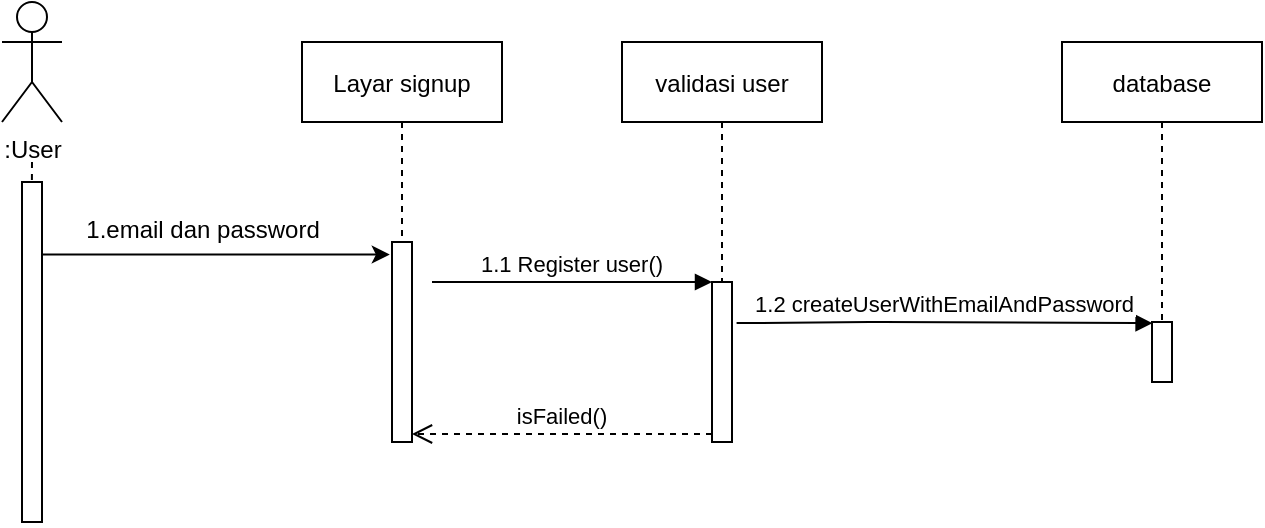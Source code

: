 <mxfile version="18.0.1" type="device"><diagram id="kgpKYQtTHZ0yAKxKKP6v" name="Page-1"><mxGraphModel dx="741" dy="435" grid="1" gridSize="10" guides="1" tooltips="1" connect="1" arrows="1" fold="1" page="1" pageScale="1" pageWidth="850" pageHeight="1100" math="0" shadow="0"><root><mxCell id="0"/><mxCell id="1" parent="0"/><mxCell id="3nuBFxr9cyL0pnOWT2aG-1" value="Layar signup" style="shape=umlLifeline;perimeter=lifelinePerimeter;container=1;collapsible=0;recursiveResize=0;rounded=0;shadow=0;strokeWidth=1;" parent="1" vertex="1"><mxGeometry x="220" y="80" width="100" height="200" as="geometry"/></mxCell><mxCell id="3nuBFxr9cyL0pnOWT2aG-2" value="" style="points=[];perimeter=orthogonalPerimeter;rounded=0;shadow=0;strokeWidth=1;" parent="3nuBFxr9cyL0pnOWT2aG-1" vertex="1"><mxGeometry x="45" y="100" width="10" height="100" as="geometry"/></mxCell><mxCell id="3nuBFxr9cyL0pnOWT2aG-5" value="validasi user" style="shape=umlLifeline;perimeter=lifelinePerimeter;container=1;collapsible=0;recursiveResize=0;rounded=0;shadow=0;strokeWidth=1;" parent="1" vertex="1"><mxGeometry x="380" y="80" width="100" height="200" as="geometry"/></mxCell><mxCell id="3nuBFxr9cyL0pnOWT2aG-6" value="" style="points=[];perimeter=orthogonalPerimeter;rounded=0;shadow=0;strokeWidth=1;" parent="3nuBFxr9cyL0pnOWT2aG-5" vertex="1"><mxGeometry x="45" y="120" width="10" height="80" as="geometry"/></mxCell><mxCell id="3nuBFxr9cyL0pnOWT2aG-8" value="1.1 Register user()" style="verticalAlign=bottom;endArrow=block;entryX=0;entryY=0;shadow=0;strokeWidth=1;" parent="3nuBFxr9cyL0pnOWT2aG-5" edge="1"><mxGeometry relative="1" as="geometry"><mxPoint x="-95" y="120" as="sourcePoint"/><mxPoint x="45" y="120.0" as="targetPoint"/><Array as="points"><mxPoint x="-20" y="120"/></Array></mxGeometry></mxCell><mxCell id="3nuBFxr9cyL0pnOWT2aG-7" value="isFailed()" style="verticalAlign=bottom;endArrow=open;dashed=1;endSize=8;exitX=0;exitY=0.95;shadow=0;strokeWidth=1;" parent="1" source="3nuBFxr9cyL0pnOWT2aG-6" target="3nuBFxr9cyL0pnOWT2aG-2" edge="1"><mxGeometry relative="1" as="geometry"><mxPoint x="275" y="236" as="targetPoint"/></mxGeometry></mxCell><mxCell id="d-2OW_0orGtFzGrd2AQe-2" value=":User" style="shape=umlActor;verticalLabelPosition=bottom;verticalAlign=top;html=1;outlineConnect=0;" parent="1" vertex="1"><mxGeometry x="70" y="60" width="30" height="60" as="geometry"/></mxCell><mxCell id="d-2OW_0orGtFzGrd2AQe-3" value="" style="endArrow=none;dashed=1;html=1;rounded=0;entryX=0.4;entryY=1.002;entryDx=0;entryDy=0;entryPerimeter=0;" parent="1" target="d-2OW_0orGtFzGrd2AQe-8" edge="1"><mxGeometry width="50" height="50" relative="1" as="geometry"><mxPoint x="85" y="140" as="sourcePoint"/><mxPoint x="85" y="403.556" as="targetPoint"/></mxGeometry></mxCell><mxCell id="d-2OW_0orGtFzGrd2AQe-4" value="" style="endArrow=classic;html=1;rounded=0;entryX=-0.111;entryY=0.063;entryDx=0;entryDy=0;entryPerimeter=0;" parent="1" source="d-2OW_0orGtFzGrd2AQe-8" target="3nuBFxr9cyL0pnOWT2aG-2" edge="1"><mxGeometry width="50" height="50" relative="1" as="geometry"><mxPoint x="90" y="162" as="sourcePoint"/><mxPoint x="330" y="210" as="targetPoint"/></mxGeometry></mxCell><mxCell id="d-2OW_0orGtFzGrd2AQe-7" value="&lt;span style=&quot;font-weight: normal&quot;&gt;&lt;font style=&quot;font-size: 12px&quot;&gt;1.email dan password&lt;/font&gt;&lt;/span&gt;" style="text;strokeColor=none;fillColor=none;html=1;fontSize=24;fontStyle=1;verticalAlign=middle;align=center;" parent="1" vertex="1"><mxGeometry x="120" y="150" width="100" height="40" as="geometry"/></mxCell><mxCell id="d-2OW_0orGtFzGrd2AQe-8" value="" style="points=[];perimeter=orthogonalPerimeter;rounded=0;shadow=0;strokeWidth=1;" parent="1" vertex="1"><mxGeometry x="80" y="150" width="10" height="170" as="geometry"/></mxCell><mxCell id="d-2OW_0orGtFzGrd2AQe-9" value="1.2 createUserWithEmailAndPassword" style="verticalAlign=bottom;endArrow=block;entryX=0.029;entryY=0.019;shadow=0;strokeWidth=1;entryDx=0;entryDy=0;entryPerimeter=0;exitX=1.229;exitY=0.257;exitDx=0;exitDy=0;exitPerimeter=0;" parent="1" edge="1" target="d-2OW_0orGtFzGrd2AQe-11" source="3nuBFxr9cyL0pnOWT2aG-6"><mxGeometry relative="1" as="geometry"><mxPoint x="450" y="220" as="sourcePoint"/><mxPoint x="565" y="220.0" as="targetPoint"/><Array as="points"><mxPoint x="500" y="220"/></Array></mxGeometry></mxCell><mxCell id="d-2OW_0orGtFzGrd2AQe-10" value="database" style="shape=umlLifeline;perimeter=lifelinePerimeter;container=1;collapsible=0;recursiveResize=0;rounded=0;shadow=0;strokeWidth=1;" parent="1" vertex="1"><mxGeometry x="600" y="80" width="100" height="170" as="geometry"/></mxCell><mxCell id="d-2OW_0orGtFzGrd2AQe-11" value="" style="points=[];perimeter=orthogonalPerimeter;rounded=0;shadow=0;strokeWidth=1;" parent="d-2OW_0orGtFzGrd2AQe-10" vertex="1"><mxGeometry x="45" y="140" width="10" height="30" as="geometry"/></mxCell></root></mxGraphModel></diagram></mxfile>